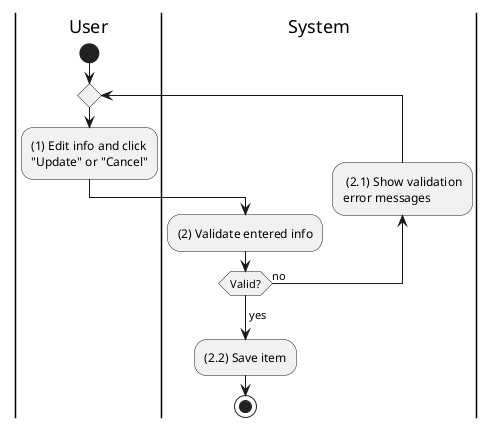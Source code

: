 @startuml sales-order-update
|u|User
|s|System

|u|
start
repeat
    :(1) Edit info and click\n"Update" or "Cancel";
    |s|
    :(2) Validate entered info;
    backward: (2.1) Show validation\nerror messages;
repeat while (Valid?) is (no)
->yes;
:(2.2) Save item;
stop
@enduml